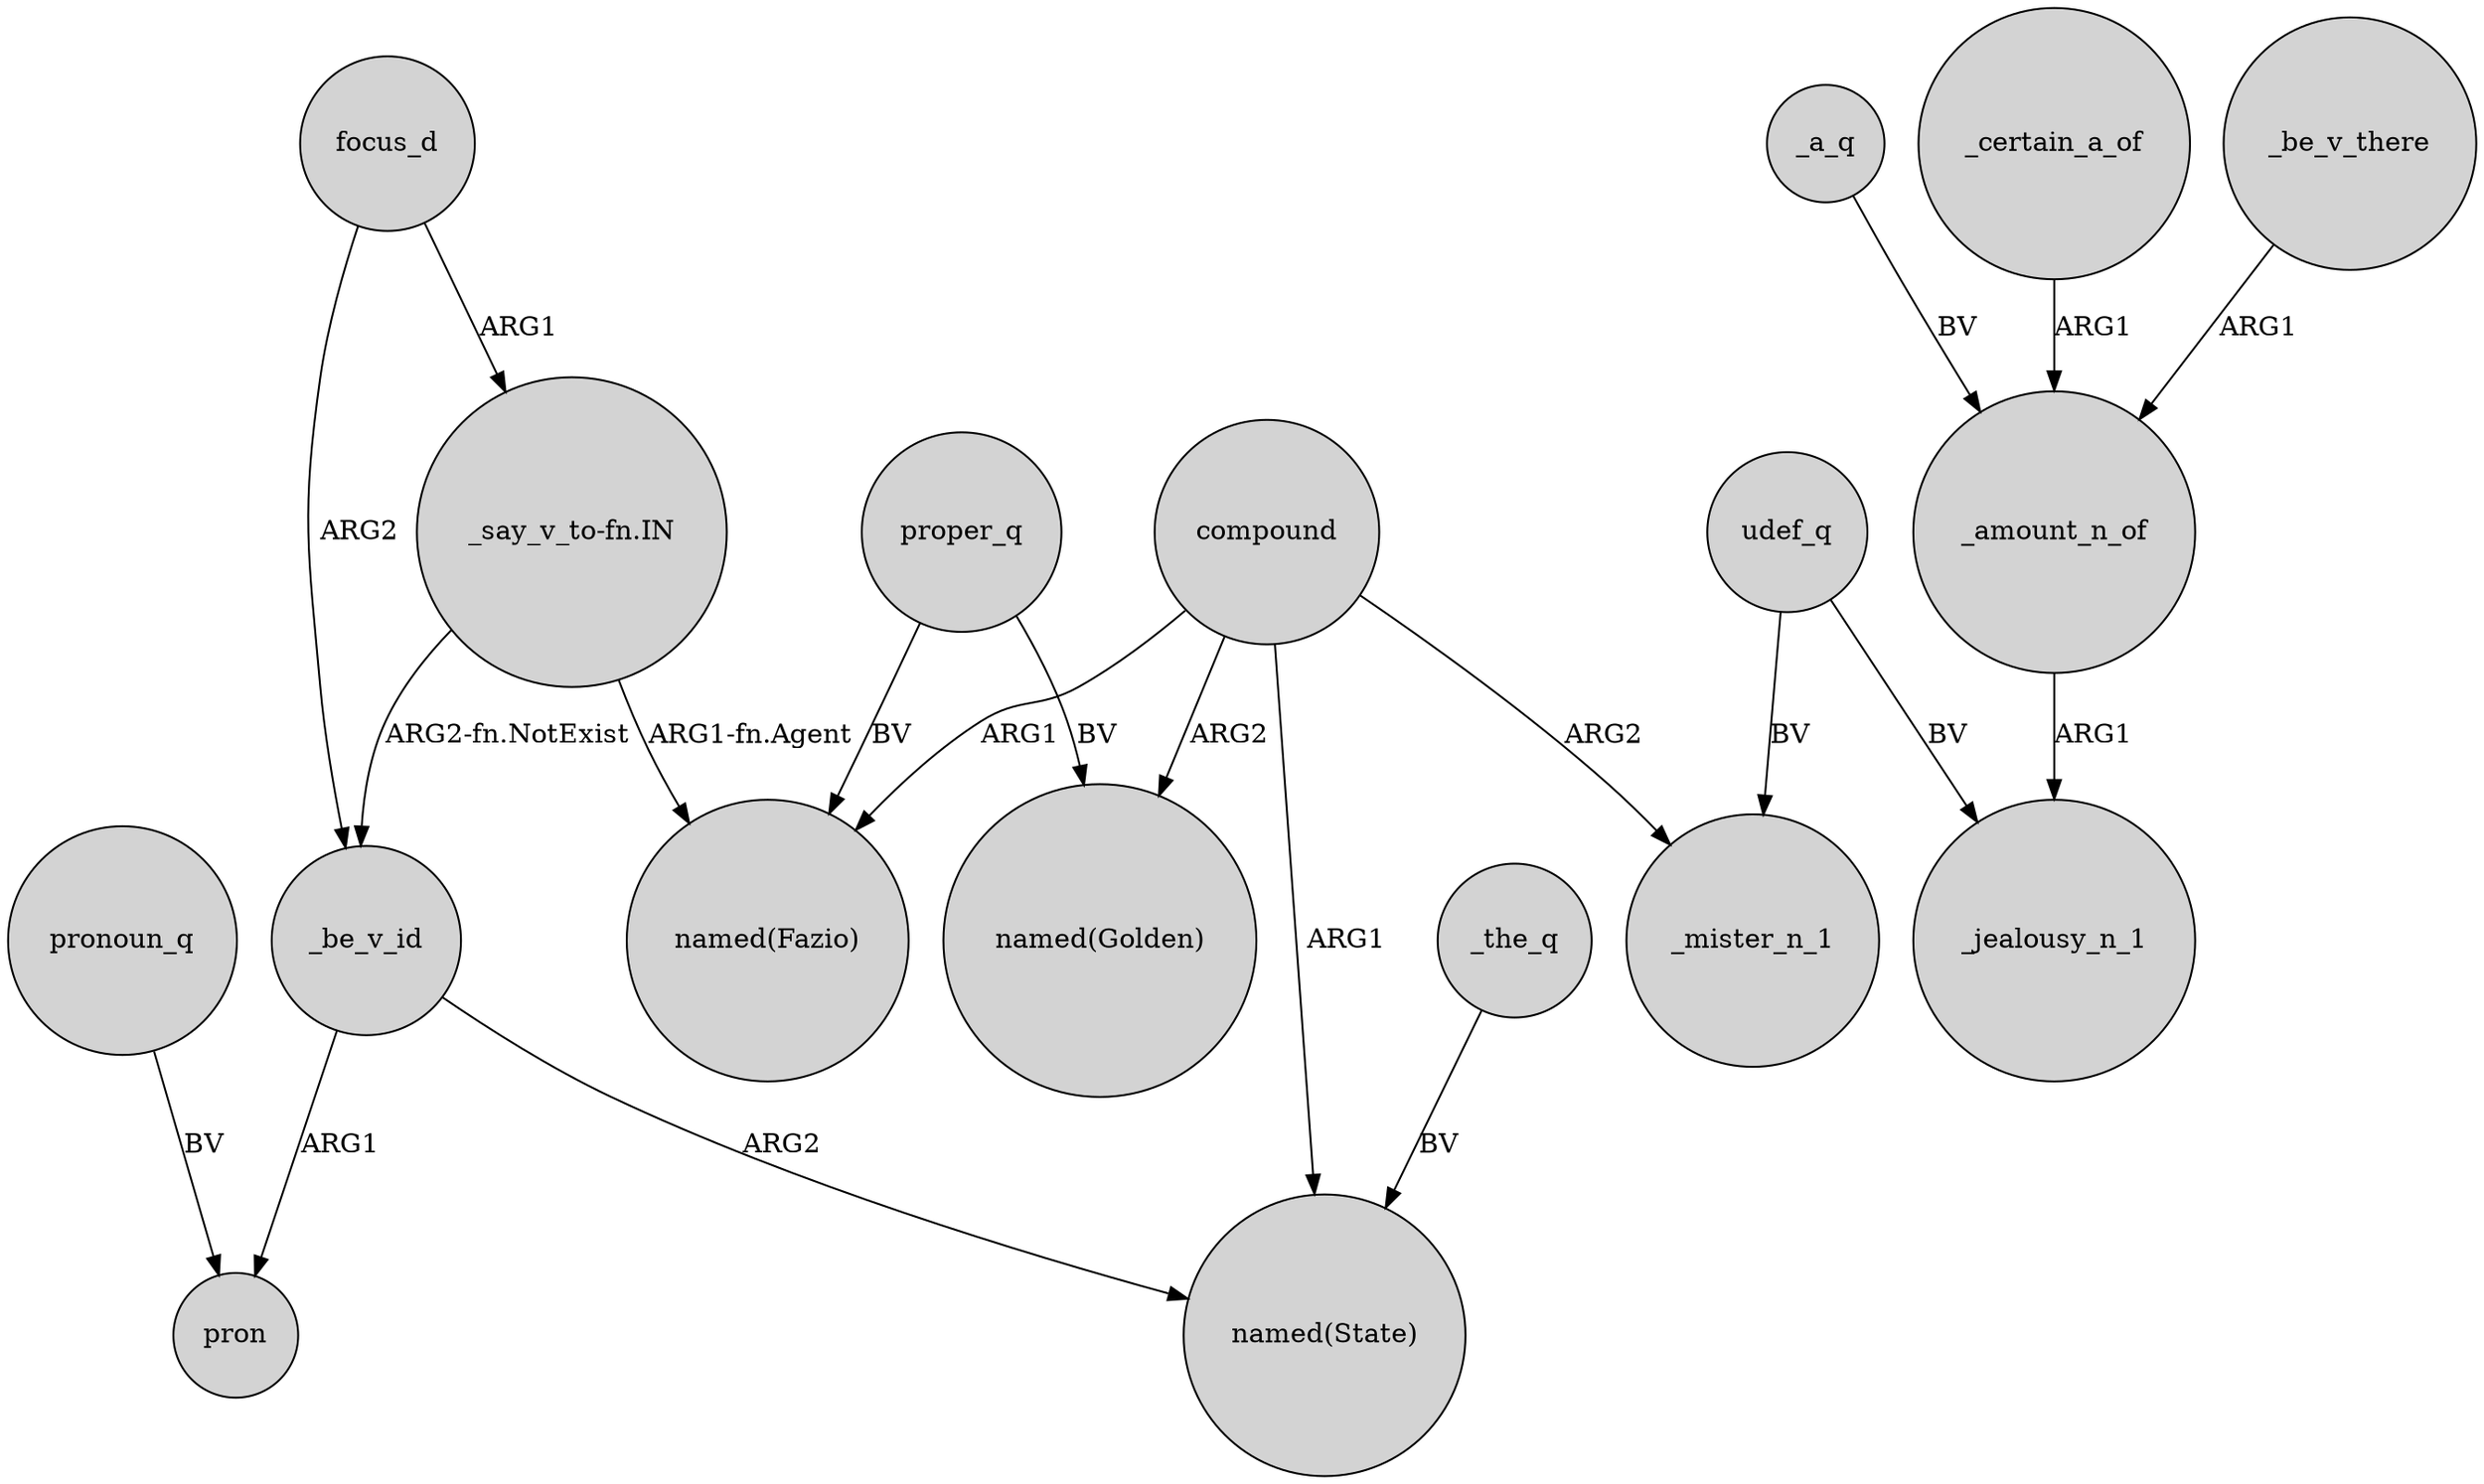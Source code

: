 digraph {
	node [shape=circle style=filled]
	focus_d -> _be_v_id [label=ARG2]
	compound -> "named(Golden)" [label=ARG2]
	_certain_a_of -> _amount_n_of [label=ARG1]
	compound -> _mister_n_1 [label=ARG2]
	_be_v_there -> _amount_n_of [label=ARG1]
	udef_q -> _mister_n_1 [label=BV]
	"_say_v_to-fn.IN" -> _be_v_id [label="ARG2-fn.NotExist"]
	proper_q -> "named(Fazio)" [label=BV]
	_be_v_id -> pron [label=ARG1]
	_amount_n_of -> _jealousy_n_1 [label=ARG1]
	proper_q -> "named(Golden)" [label=BV]
	udef_q -> _jealousy_n_1 [label=BV]
	pronoun_q -> pron [label=BV]
	_the_q -> "named(State)" [label=BV]
	compound -> "named(State)" [label=ARG1]
	"_say_v_to-fn.IN" -> "named(Fazio)" [label="ARG1-fn.Agent"]
	compound -> "named(Fazio)" [label=ARG1]
	_be_v_id -> "named(State)" [label=ARG2]
	focus_d -> "_say_v_to-fn.IN" [label=ARG1]
	_a_q -> _amount_n_of [label=BV]
}
